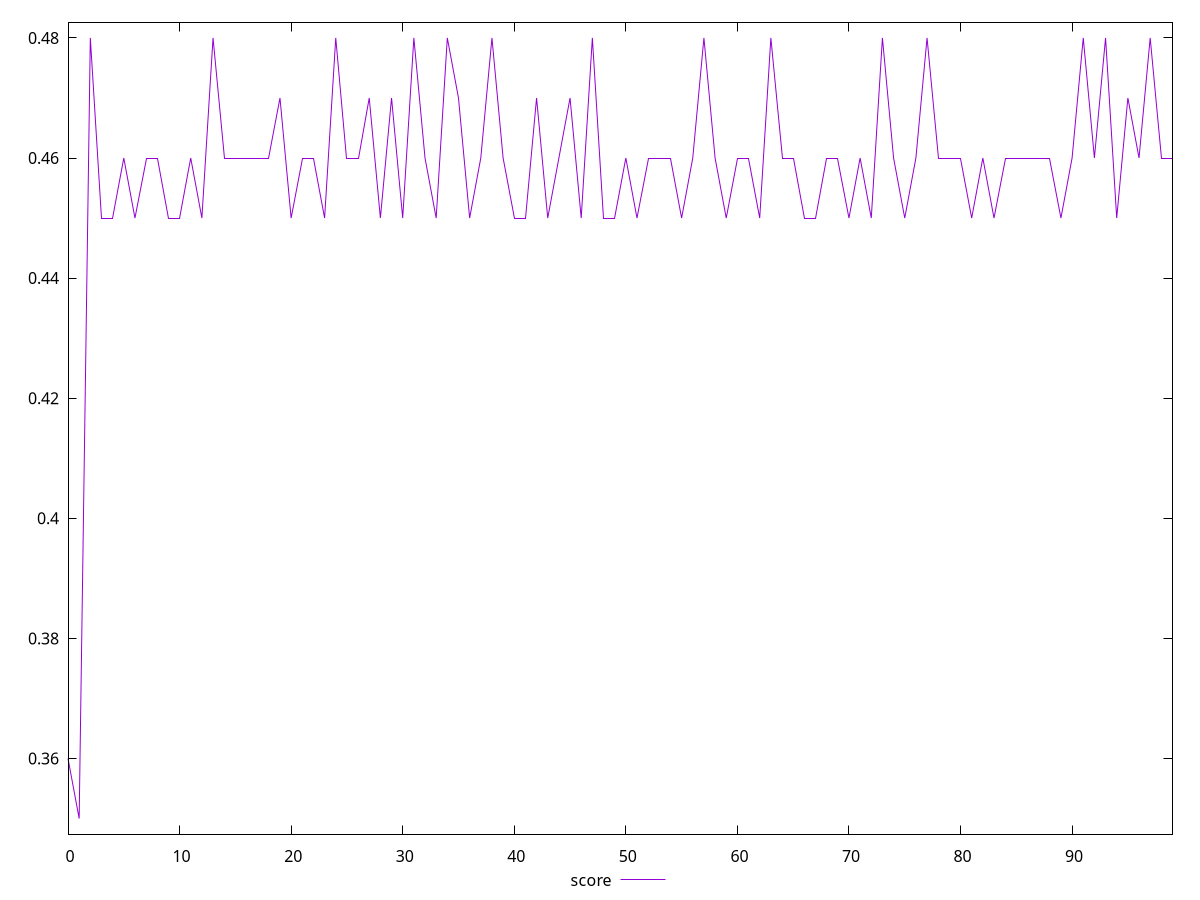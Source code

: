 reset

$score <<EOF
0 0.36
1 0.35
2 0.48
3 0.45
4 0.45
5 0.46
6 0.45
7 0.46
8 0.46
9 0.45
10 0.45
11 0.46
12 0.45
13 0.48
14 0.46
15 0.46
16 0.46
17 0.46
18 0.46
19 0.47
20 0.45
21 0.46
22 0.46
23 0.45
24 0.48
25 0.46
26 0.46
27 0.47
28 0.45
29 0.47
30 0.45
31 0.48
32 0.46
33 0.45
34 0.48
35 0.47
36 0.45
37 0.46
38 0.48
39 0.46
40 0.45
41 0.45
42 0.47
43 0.45
44 0.46
45 0.47
46 0.45
47 0.48
48 0.45
49 0.45
50 0.46
51 0.45
52 0.46
53 0.46
54 0.46
55 0.45
56 0.46
57 0.48
58 0.46
59 0.45
60 0.46
61 0.46
62 0.45
63 0.48
64 0.46
65 0.46
66 0.45
67 0.45
68 0.46
69 0.46
70 0.45
71 0.46
72 0.45
73 0.48
74 0.46
75 0.45
76 0.46
77 0.48
78 0.46
79 0.46
80 0.46
81 0.45
82 0.46
83 0.45
84 0.46
85 0.46
86 0.46
87 0.46
88 0.46
89 0.45
90 0.46
91 0.48
92 0.46
93 0.48
94 0.45
95 0.47
96 0.46
97 0.48
98 0.46
99 0.46
EOF

set key outside below
set xrange [0:99]
set yrange [0.3474:0.4826]
set trange [0.3474:0.4826]
set terminal svg size 640, 500 enhanced background rgb 'white'
set output "reports/report_00032_2021-02-25T10-28-15.087Z/first-cpu-idle/samples/astro/score/values.svg"

plot $score title "score" with line

reset
